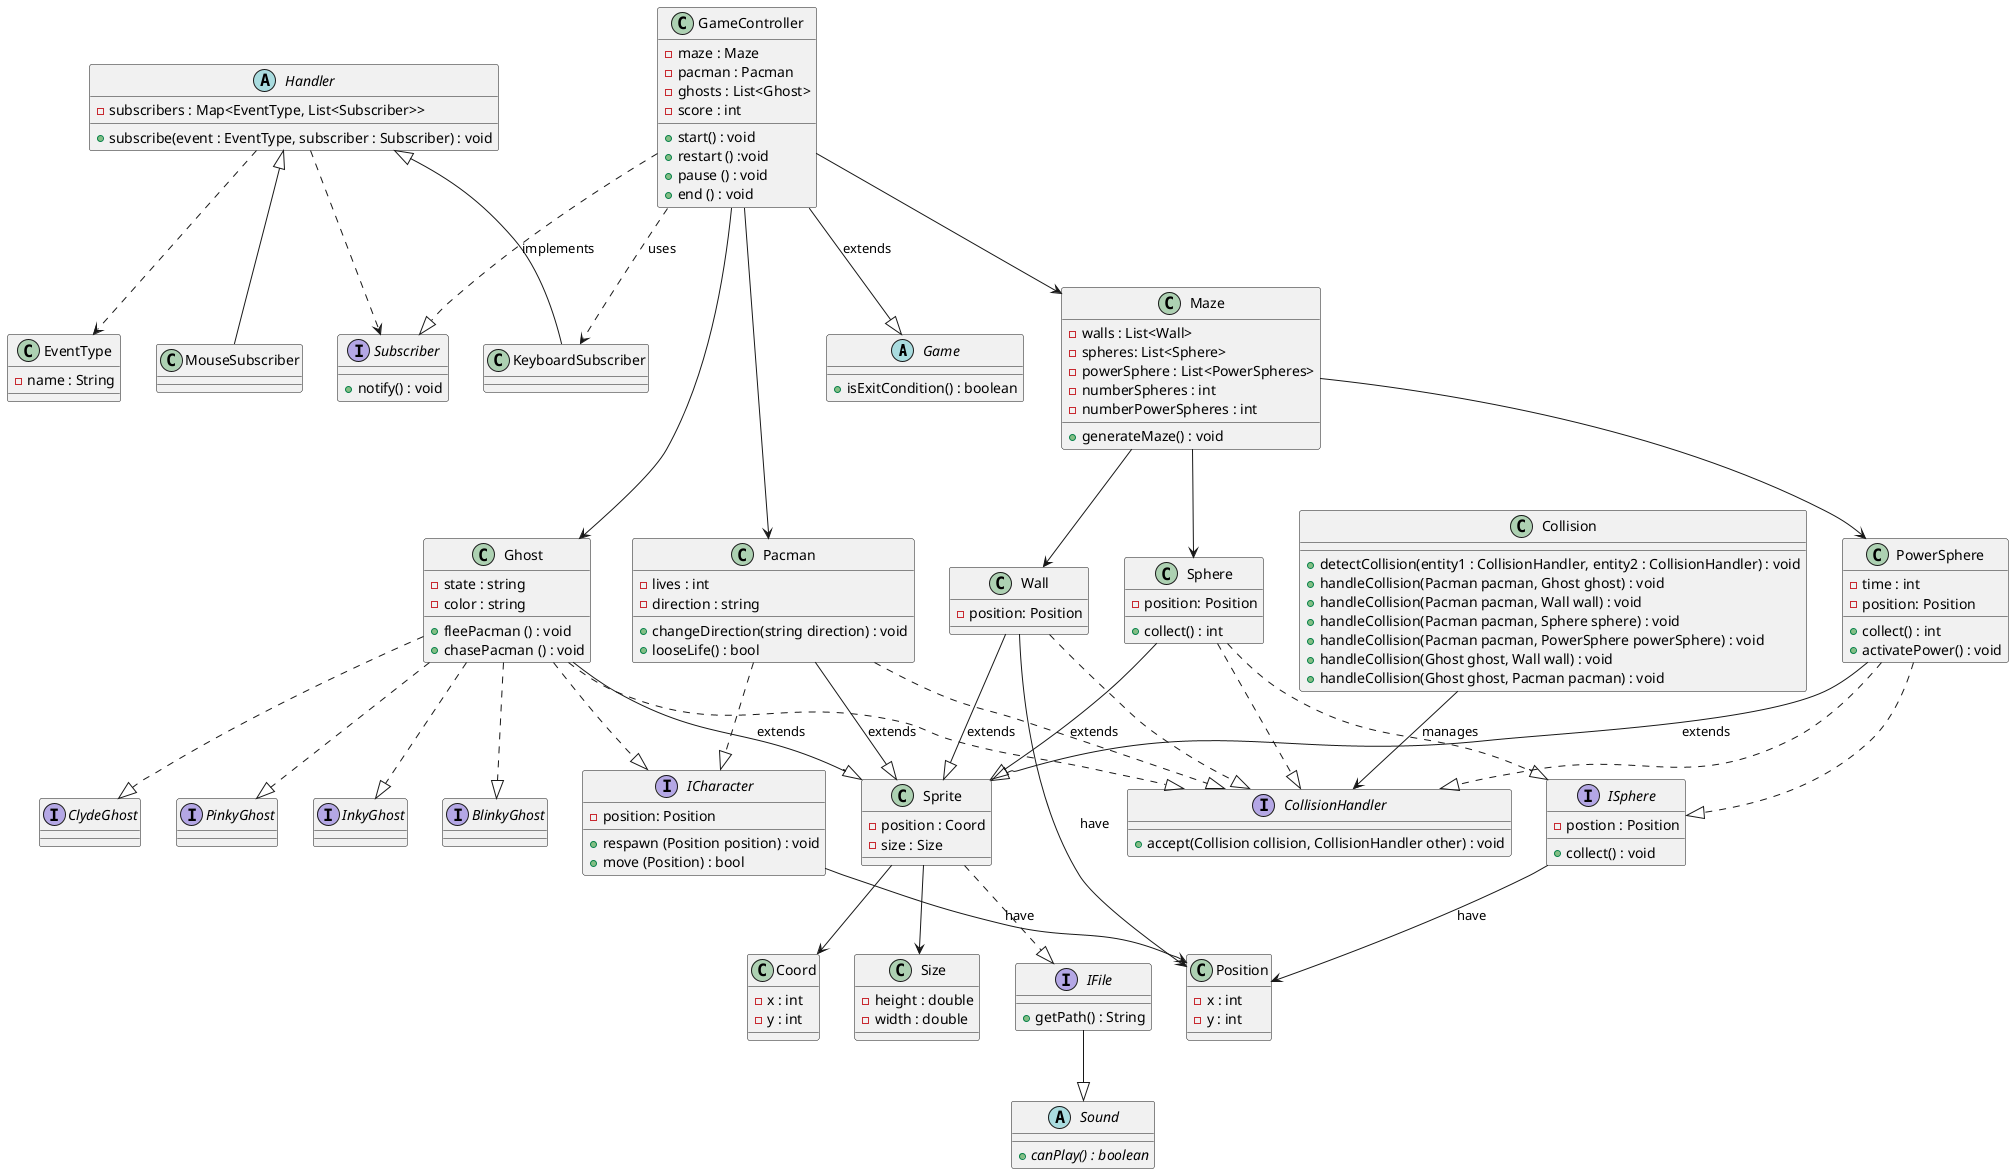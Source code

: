 @startuml
abstract class Game {
    + isExitCondition() : boolean
}

class Coord {
    - x : int
    - y : int
}

class Size {
    - height : double
    - width : double
}

interface IFile {
    + getPath() : String
}

class Sprite {
    - position : Coord
    - size : Size
}
abstract class Sound {
    {abstract} + canPlay() : boolean
}

IFile --|> Sound
Sprite --> Coord
Sprite --> Size
Sprite ..|> IFile






interface Subscriber {
    + notify() : void
}

class EventType {
    - name : String
}

abstract class Handler {
    - subscribers : Map<EventType, List<Subscriber>>
    + subscribe(event : EventType, subscriber : Subscriber) : void
}

Handler ..> EventType
Handler ..> Subscriber
Handler <|-- MouseSubscriber
Handler <|-- KeyboardSubscriber


class Position
{
 - x : int
 - y : int
}
class Wall{
 - position: Position
}
class PowerSphere
{
 - time : int
 - position: Position
 + collect() : int
 + activatePower() : void

}

class Sphere
{
 - position: Position
 + collect() : int
}

class Ghost
{
 -state : string
 -color : string
 + fleePacman () : void
 + chasePacman () : void
}

interface ClydeGhost{}
interface PinkyGhost{}
interface InkyGhost{}
interface BlinkyGhost{}

interface ICharacter
{
 - position: Position
 + respawn (Position position) : void
 + move (Position) : bool
}
class Pacman 
{
 - lives : int
 - direction : string
 + changeDirection(string direction) : void
 + looseLife() : bool
}

class Maze
{
 - walls : List<Wall>
 - spheres: List<Sphere>
 - powerSphere : List<PowerSpheres>
 - numberSpheres : int 
 - numberPowerSpheres : int 
 + generateMaze() : void
}

class GameController
{
 -maze : Maze
 - pacman : Pacman
 -ghosts : List<Ghost>
 -score : int
 + start() : void
 + restart () :void
 + pause () : void
 + end () : void
}

interface ISphere
{
 - postion : Position
 + collect() : void
}


interface CollisionHandler {
    + accept(Collision collision, CollisionHandler other) : void
}

class Collision {
    + detectCollision(entity1 : CollisionHandler, entity2 : CollisionHandler) : void
    + handleCollision(Pacman pacman, Ghost ghost) : void
    + handleCollision(Pacman pacman, Wall wall) : void
    + handleCollision(Pacman pacman, Sphere sphere) : void
    + handleCollision(Pacman pacman, PowerSphere powerSphere) : void
    + handleCollision(Ghost ghost, Wall wall) : void
    + handleCollision(Ghost ghost, Pacman pacman) : void
}

GameController ..> KeyboardSubscriber   : uses
GameController ..|> Subscriber : implements
GameController --> Pacman
GameController --> Ghost
GameController --> Maze


Ghost ..|> ClydeGhost
Ghost ..|> PinkyGhost
Ghost ..|> InkyGhost
Ghost ..|> BlinkyGhost


Pacman ..|> ICharacter
Ghost ..|> ICharacter

Maze --> Wall
Maze --> Sphere
Maze --> PowerSphere

GameController --|> Game : extends


Ghost --|> Sprite : extends
Pacman --|> Sprite : extends
PowerSphere --|> Sprite : extends
Sphere --|> Sprite : extends
Wall --|> Sprite : extends

PowerSphere ..|> ISphere
Sphere ..|> ISphere

ISphere --> Position : have
ICharacter --> Position : have
Wall --> Position : have


Pacman ..|> CollisionHandler
Ghost ..|> CollisionHandler
Wall ..|> CollisionHandler
Sphere ..|> CollisionHandler
PowerSphere ..|> CollisionHandler

Collision --> CollisionHandler : manages



@enduml
